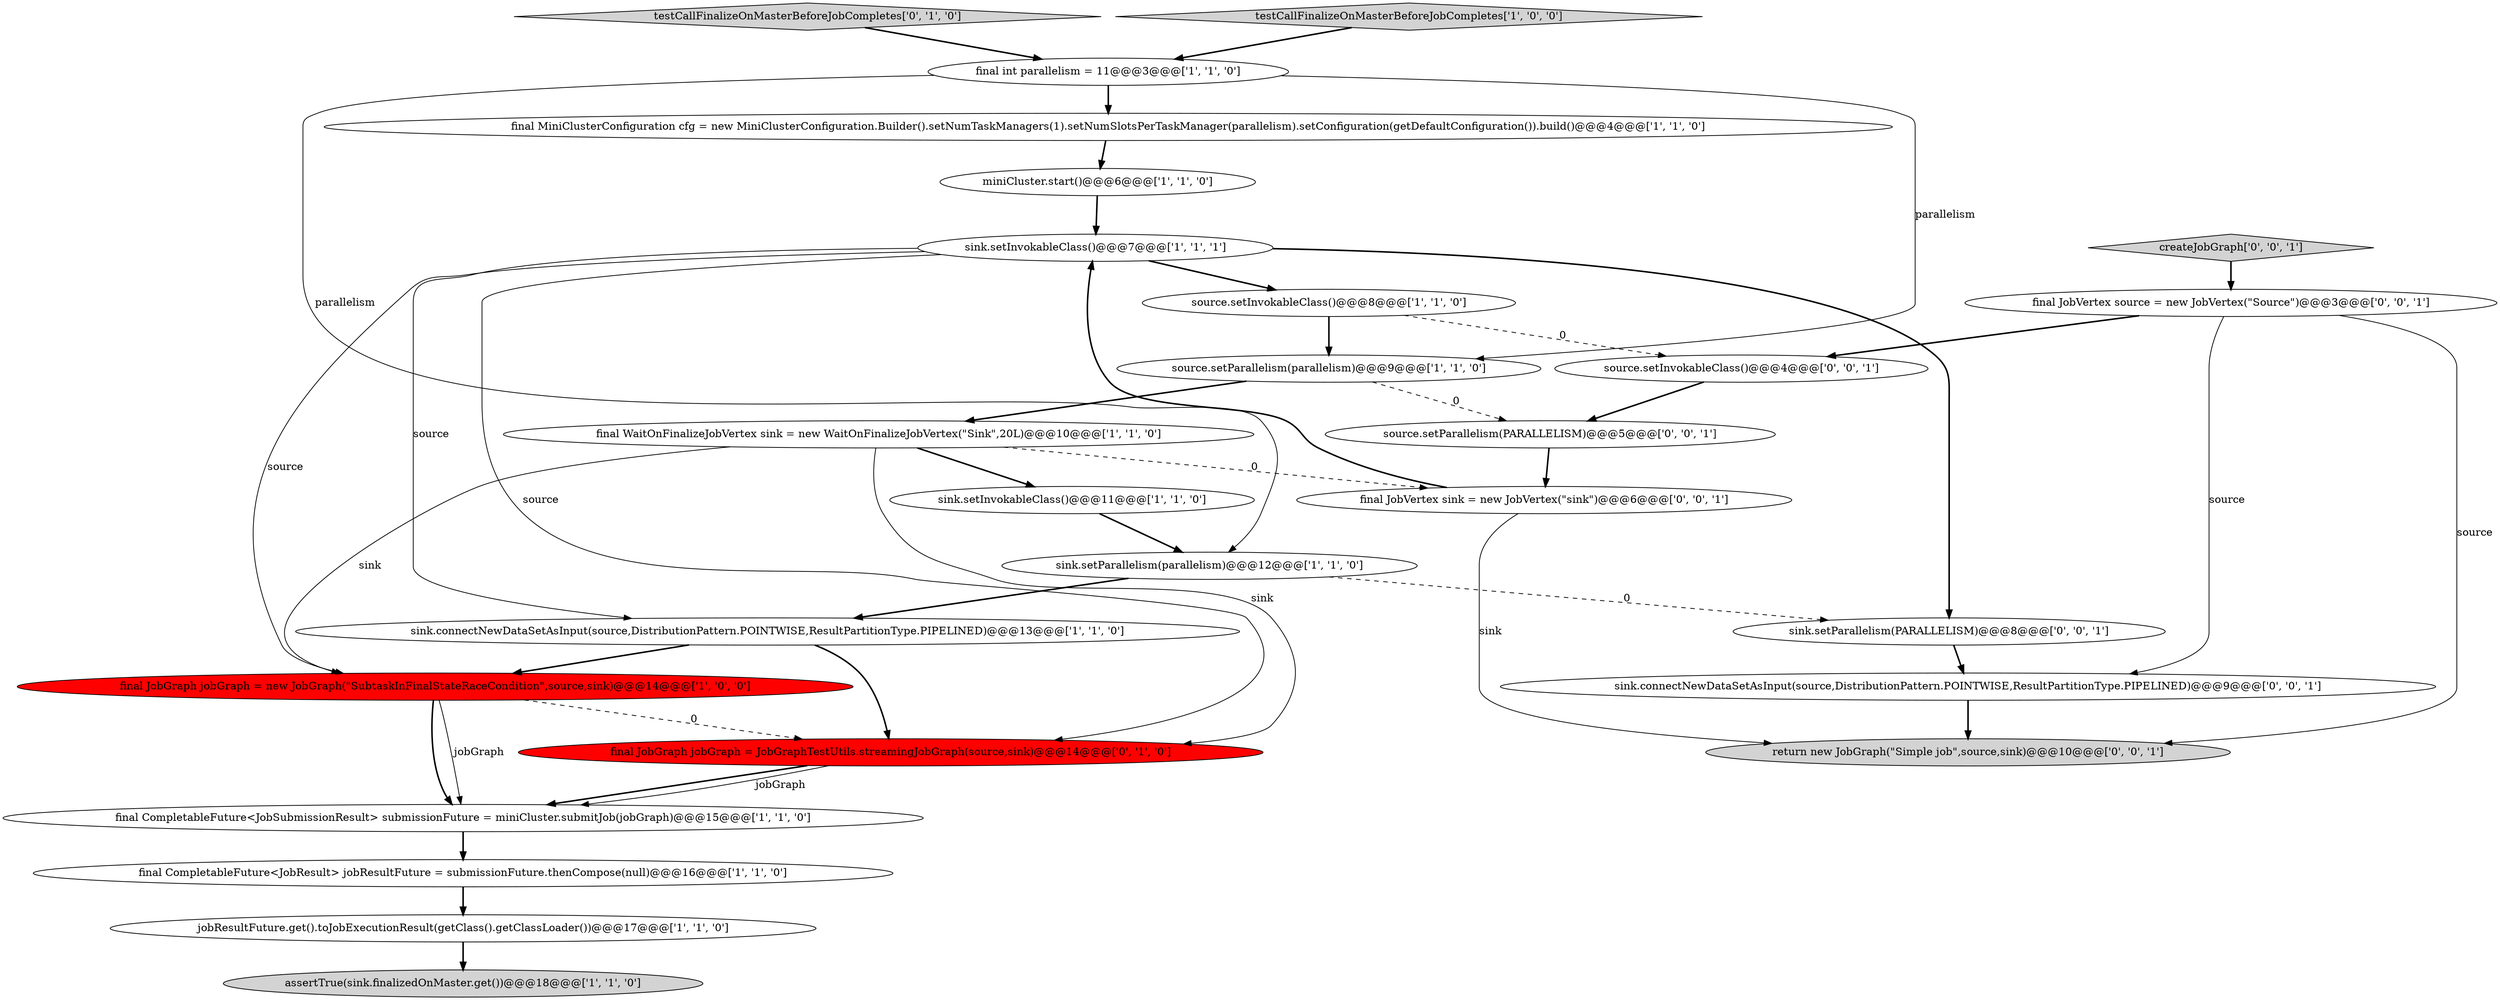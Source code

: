 digraph {
9 [style = filled, label = "assertTrue(sink.finalizedOnMaster.get())@@@18@@@['1', '1', '0']", fillcolor = lightgray, shape = ellipse image = "AAA0AAABBB1BBB"];
5 [style = filled, label = "final MiniClusterConfiguration cfg = new MiniClusterConfiguration.Builder().setNumTaskManagers(1).setNumSlotsPerTaskManager(parallelism).setConfiguration(getDefaultConfiguration()).build()@@@4@@@['1', '1', '0']", fillcolor = white, shape = ellipse image = "AAA0AAABBB1BBB"];
17 [style = filled, label = "testCallFinalizeOnMasterBeforeJobCompletes['0', '1', '0']", fillcolor = lightgray, shape = diamond image = "AAA0AAABBB2BBB"];
4 [style = filled, label = "final CompletableFuture<JobResult> jobResultFuture = submissionFuture.thenCompose(null)@@@16@@@['1', '1', '0']", fillcolor = white, shape = ellipse image = "AAA0AAABBB1BBB"];
3 [style = filled, label = "jobResultFuture.get().toJobExecutionResult(getClass().getClassLoader())@@@17@@@['1', '1', '0']", fillcolor = white, shape = ellipse image = "AAA0AAABBB1BBB"];
25 [style = filled, label = "final JobVertex source = new JobVertex(\"Source\")@@@3@@@['0', '0', '1']", fillcolor = white, shape = ellipse image = "AAA0AAABBB3BBB"];
7 [style = filled, label = "final CompletableFuture<JobSubmissionResult> submissionFuture = miniCluster.submitJob(jobGraph)@@@15@@@['1', '1', '0']", fillcolor = white, shape = ellipse image = "AAA0AAABBB1BBB"];
15 [style = filled, label = "final JobGraph jobGraph = new JobGraph(\"SubtaskInFinalStateRaceCondition\",source,sink)@@@14@@@['1', '0', '0']", fillcolor = red, shape = ellipse image = "AAA1AAABBB1BBB"];
20 [style = filled, label = "final JobVertex sink = new JobVertex(\"sink\")@@@6@@@['0', '0', '1']", fillcolor = white, shape = ellipse image = "AAA0AAABBB3BBB"];
10 [style = filled, label = "source.setParallelism(parallelism)@@@9@@@['1', '1', '0']", fillcolor = white, shape = ellipse image = "AAA0AAABBB1BBB"];
1 [style = filled, label = "sink.connectNewDataSetAsInput(source,DistributionPattern.POINTWISE,ResultPartitionType.PIPELINED)@@@13@@@['1', '1', '0']", fillcolor = white, shape = ellipse image = "AAA0AAABBB1BBB"];
22 [style = filled, label = "sink.setParallelism(PARALLELISM)@@@8@@@['0', '0', '1']", fillcolor = white, shape = ellipse image = "AAA0AAABBB3BBB"];
19 [style = filled, label = "source.setParallelism(PARALLELISM)@@@5@@@['0', '0', '1']", fillcolor = white, shape = ellipse image = "AAA0AAABBB3BBB"];
24 [style = filled, label = "source.setInvokableClass()@@@4@@@['0', '0', '1']", fillcolor = white, shape = ellipse image = "AAA0AAABBB3BBB"];
8 [style = filled, label = "sink.setInvokableClass()@@@11@@@['1', '1', '0']", fillcolor = white, shape = ellipse image = "AAA0AAABBB1BBB"];
0 [style = filled, label = "miniCluster.start()@@@6@@@['1', '1', '0']", fillcolor = white, shape = ellipse image = "AAA0AAABBB1BBB"];
14 [style = filled, label = "final WaitOnFinalizeJobVertex sink = new WaitOnFinalizeJobVertex(\"Sink\",20L)@@@10@@@['1', '1', '0']", fillcolor = white, shape = ellipse image = "AAA0AAABBB1BBB"];
23 [style = filled, label = "createJobGraph['0', '0', '1']", fillcolor = lightgray, shape = diamond image = "AAA0AAABBB3BBB"];
13 [style = filled, label = "sink.setInvokableClass()@@@7@@@['1', '1', '1']", fillcolor = white, shape = ellipse image = "AAA0AAABBB1BBB"];
2 [style = filled, label = "testCallFinalizeOnMasterBeforeJobCompletes['1', '0', '0']", fillcolor = lightgray, shape = diamond image = "AAA0AAABBB1BBB"];
6 [style = filled, label = "final int parallelism = 11@@@3@@@['1', '1', '0']", fillcolor = white, shape = ellipse image = "AAA0AAABBB1BBB"];
11 [style = filled, label = "sink.setParallelism(parallelism)@@@12@@@['1', '1', '0']", fillcolor = white, shape = ellipse image = "AAA0AAABBB1BBB"];
16 [style = filled, label = "final JobGraph jobGraph = JobGraphTestUtils.streamingJobGraph(source,sink)@@@14@@@['0', '1', '0']", fillcolor = red, shape = ellipse image = "AAA1AAABBB2BBB"];
21 [style = filled, label = "sink.connectNewDataSetAsInput(source,DistributionPattern.POINTWISE,ResultPartitionType.PIPELINED)@@@9@@@['0', '0', '1']", fillcolor = white, shape = ellipse image = "AAA0AAABBB3BBB"];
18 [style = filled, label = "return new JobGraph(\"Simple job\",source,sink)@@@10@@@['0', '0', '1']", fillcolor = lightgray, shape = ellipse image = "AAA0AAABBB3BBB"];
12 [style = filled, label = "source.setInvokableClass()@@@8@@@['1', '1', '0']", fillcolor = white, shape = ellipse image = "AAA0AAABBB1BBB"];
13->1 [style = solid, label="source"];
4->3 [style = bold, label=""];
23->25 [style = bold, label=""];
6->11 [style = solid, label="parallelism"];
20->18 [style = solid, label="sink"];
15->16 [style = dashed, label="0"];
20->13 [style = bold, label=""];
24->19 [style = bold, label=""];
0->13 [style = bold, label=""];
15->7 [style = bold, label=""];
25->21 [style = solid, label="source"];
10->14 [style = bold, label=""];
11->1 [style = bold, label=""];
17->6 [style = bold, label=""];
2->6 [style = bold, label=""];
6->10 [style = solid, label="parallelism"];
10->19 [style = dashed, label="0"];
19->20 [style = bold, label=""];
1->15 [style = bold, label=""];
16->7 [style = bold, label=""];
11->22 [style = dashed, label="0"];
22->21 [style = bold, label=""];
14->20 [style = dashed, label="0"];
7->4 [style = bold, label=""];
21->18 [style = bold, label=""];
3->9 [style = bold, label=""];
25->24 [style = bold, label=""];
6->5 [style = bold, label=""];
13->16 [style = solid, label="source"];
12->10 [style = bold, label=""];
13->12 [style = bold, label=""];
14->15 [style = solid, label="sink"];
5->0 [style = bold, label=""];
1->16 [style = bold, label=""];
12->24 [style = dashed, label="0"];
15->7 [style = solid, label="jobGraph"];
14->8 [style = bold, label=""];
13->15 [style = solid, label="source"];
13->22 [style = bold, label=""];
14->16 [style = solid, label="sink"];
16->7 [style = solid, label="jobGraph"];
8->11 [style = bold, label=""];
25->18 [style = solid, label="source"];
}
